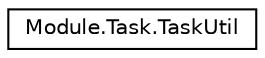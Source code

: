 digraph "クラス階層図"
{
 // LATEX_PDF_SIZE
  edge [fontname="Helvetica",fontsize="10",labelfontname="Helvetica",labelfontsize="10"];
  node [fontname="Helvetica",fontsize="10",shape=record];
  rankdir="LR";
  Node0 [label="Module.Task.TaskUtil",height=0.2,width=0.4,color="black", fillcolor="white", style="filled",URL="$classModule_1_1Task_1_1TaskUtil.html",tooltip=" "];
}
